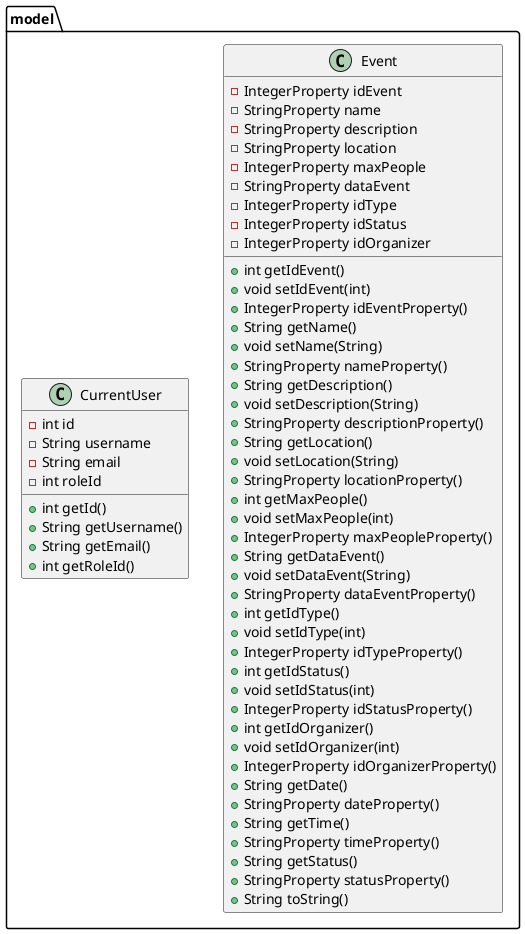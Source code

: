 @startuml
class model.Event {
- IntegerProperty idEvent
- StringProperty name
- StringProperty description
- StringProperty location
- IntegerProperty maxPeople
- StringProperty dataEvent
- IntegerProperty idType
- IntegerProperty idStatus
- IntegerProperty idOrganizer
+ int getIdEvent()
+ void setIdEvent(int)
+ IntegerProperty idEventProperty()
+ String getName()
+ void setName(String)
+ StringProperty nameProperty()
+ String getDescription()
+ void setDescription(String)
+ StringProperty descriptionProperty()
+ String getLocation()
+ void setLocation(String)
+ StringProperty locationProperty()
+ int getMaxPeople()
+ void setMaxPeople(int)
+ IntegerProperty maxPeopleProperty()
+ String getDataEvent()
+ void setDataEvent(String)
+ StringProperty dataEventProperty()
+ int getIdType()
+ void setIdType(int)
+ IntegerProperty idTypeProperty()
+ int getIdStatus()
+ void setIdStatus(int)
+ IntegerProperty idStatusProperty()
+ int getIdOrganizer()
+ void setIdOrganizer(int)
+ IntegerProperty idOrganizerProperty()
+ String getDate()
+ StringProperty dateProperty()
+ String getTime()
+ StringProperty timeProperty()
+ String getStatus()
+ StringProperty statusProperty()
+ String toString()
}


class model.CurrentUser {
- int id
- String username
- String email
- int roleId
+ int getId()
+ String getUsername()
+ String getEmail()
+ int getRoleId()
}


@enduml